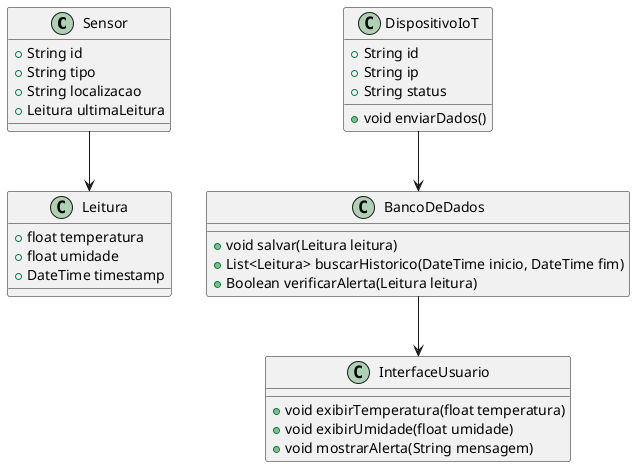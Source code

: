 @startuml
class Sensor {
  +String id
  +String tipo
  +String localizacao
  +Leitura ultimaLeitura
}

class Leitura {
  +float temperatura
  +float umidade
  +DateTime timestamp
}

class DispositivoIoT {
  +String id
  +String ip
  +String status
  +void enviarDados()
}

class BancoDeDados {
  +void salvar(Leitura leitura)
  +List<Leitura> buscarHistorico(DateTime inicio, DateTime fim)
  +Boolean verificarAlerta(Leitura leitura)
}

class InterfaceUsuario {
  +void exibirTemperatura(float temperatura)
  +void exibirUmidade(float umidade)
  +void mostrarAlerta(String mensagem)
}

Sensor --> Leitura
DispositivoIoT --> BancoDeDados
BancoDeDados --> InterfaceUsuario
@enduml
